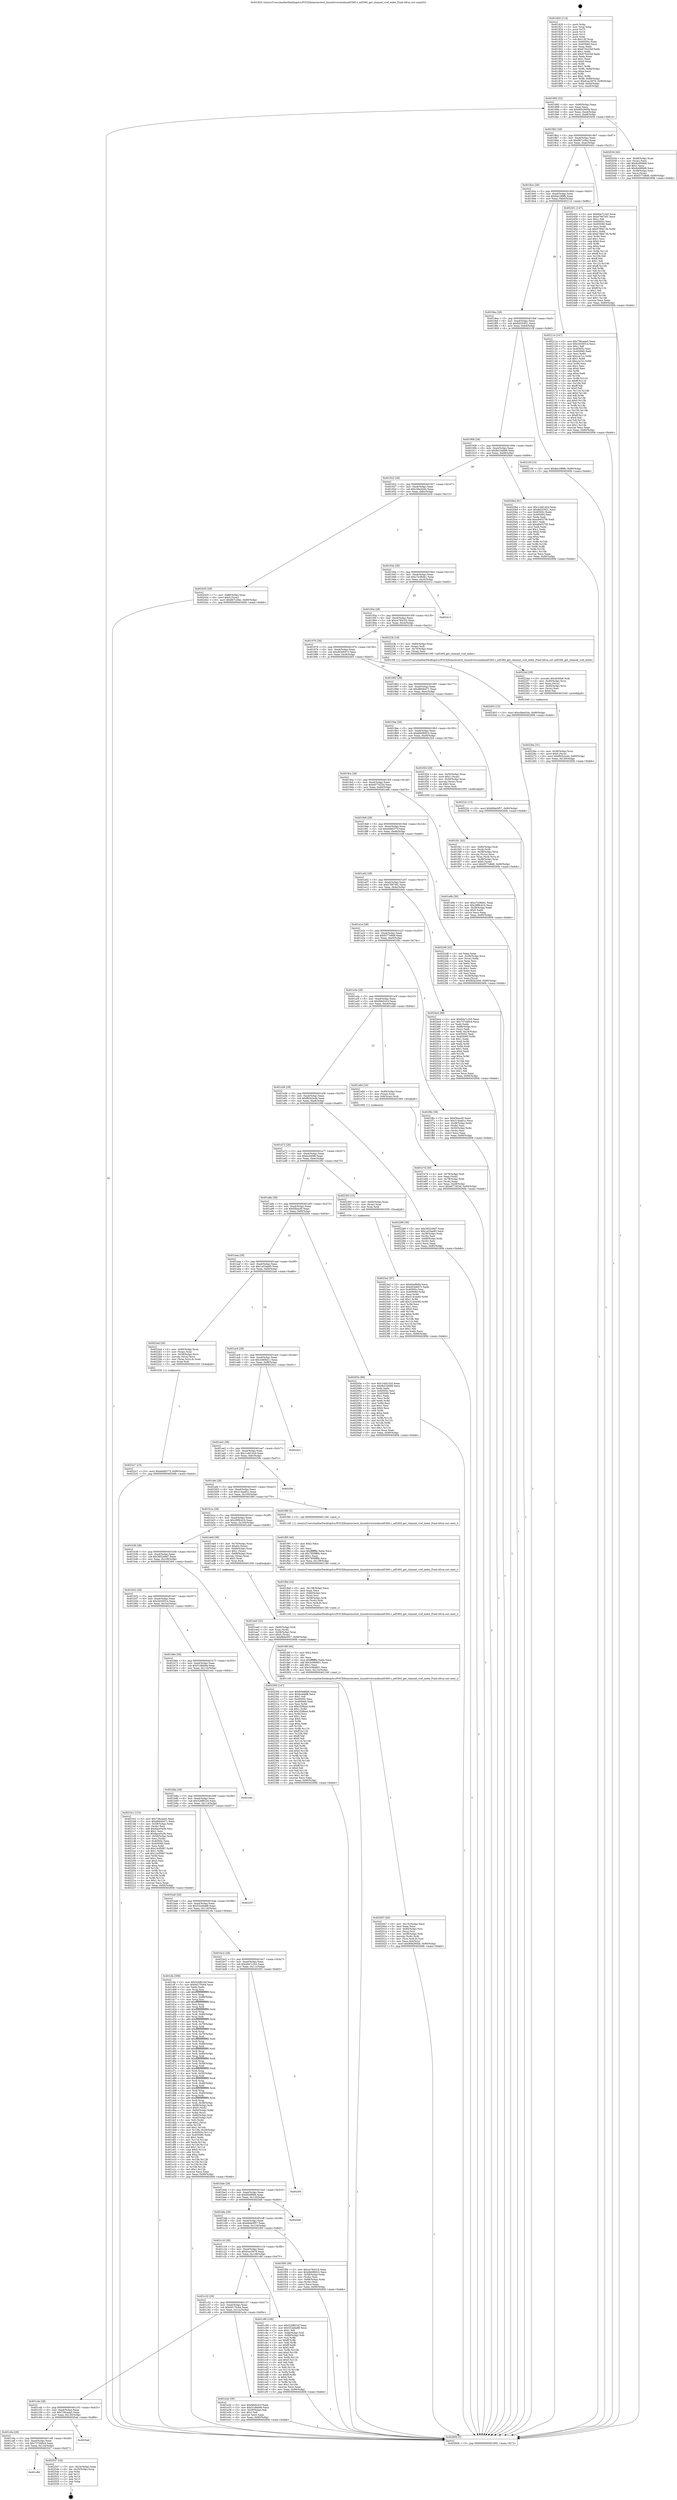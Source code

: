 digraph "0x401820" {
  label = "0x401820 (/mnt/c/Users/mathe/Desktop/tcc/POCII/binaries/extr_linuxdriversiiodacad5360.c_ad5360_get_channel_vref_index_Final-ollvm.out::main(0))"
  labelloc = "t"
  node[shape=record]

  Entry [label="",width=0.3,height=0.3,shape=circle,fillcolor=black,style=filled]
  "0x401892" [label="{
     0x401892 [32]\l
     | [instrs]\l
     &nbsp;&nbsp;0x401892 \<+6\>: mov -0x90(%rbp),%eax\l
     &nbsp;&nbsp;0x401898 \<+2\>: mov %eax,%ecx\l
     &nbsp;&nbsp;0x40189a \<+6\>: sub $0x80b29d5b,%ecx\l
     &nbsp;&nbsp;0x4018a0 \<+6\>: mov %eax,-0xa4(%rbp)\l
     &nbsp;&nbsp;0x4018a6 \<+6\>: mov %ecx,-0xa8(%rbp)\l
     &nbsp;&nbsp;0x4018ac \<+6\>: je 0000000000402034 \<main+0x814\>\l
  }"]
  "0x402034" [label="{
     0x402034 [42]\l
     | [instrs]\l
     &nbsp;&nbsp;0x402034 \<+4\>: mov -0x48(%rbp),%rax\l
     &nbsp;&nbsp;0x402038 \<+2\>: mov (%rax),%ecx\l
     &nbsp;&nbsp;0x40203a \<+6\>: add $0x8c680bf6,%ecx\l
     &nbsp;&nbsp;0x402040 \<+3\>: add $0x1,%ecx\l
     &nbsp;&nbsp;0x402043 \<+6\>: sub $0x8c680bf6,%ecx\l
     &nbsp;&nbsp;0x402049 \<+4\>: mov -0x48(%rbp),%rax\l
     &nbsp;&nbsp;0x40204d \<+2\>: mov %ecx,(%rax)\l
     &nbsp;&nbsp;0x40204f \<+10\>: movl $0xf377e8d9,-0x90(%rbp)\l
     &nbsp;&nbsp;0x402059 \<+5\>: jmp 000000000040260b \<main+0xdeb\>\l
  }"]
  "0x4018b2" [label="{
     0x4018b2 [28]\l
     | [instrs]\l
     &nbsp;&nbsp;0x4018b2 \<+5\>: jmp 00000000004018b7 \<main+0x97\>\l
     &nbsp;&nbsp;0x4018b7 \<+6\>: mov -0xa4(%rbp),%eax\l
     &nbsp;&nbsp;0x4018bd \<+5\>: sub $0x867cc9ec,%eax\l
     &nbsp;&nbsp;0x4018c2 \<+6\>: mov %eax,-0xac(%rbp)\l
     &nbsp;&nbsp;0x4018c8 \<+6\>: je 0000000000402451 \<main+0xc31\>\l
  }"]
  Exit [label="",width=0.3,height=0.3,shape=circle,fillcolor=black,style=filled,peripheries=2]
  "0x402451" [label="{
     0x402451 [147]\l
     | [instrs]\l
     &nbsp;&nbsp;0x402451 \<+5\>: mov $0x60e7c1b5,%eax\l
     &nbsp;&nbsp;0x402456 \<+5\>: mov $0xe76674f1,%ecx\l
     &nbsp;&nbsp;0x40245b \<+2\>: mov $0x1,%dl\l
     &nbsp;&nbsp;0x40245d \<+7\>: mov 0x40505c,%esi\l
     &nbsp;&nbsp;0x402464 \<+7\>: mov 0x405060,%edi\l
     &nbsp;&nbsp;0x40246b \<+3\>: mov %esi,%r8d\l
     &nbsp;&nbsp;0x40246e \<+7\>: sub $0x679bb72b,%r8d\l
     &nbsp;&nbsp;0x402475 \<+4\>: sub $0x1,%r8d\l
     &nbsp;&nbsp;0x402479 \<+7\>: add $0x679bb72b,%r8d\l
     &nbsp;&nbsp;0x402480 \<+4\>: imul %r8d,%esi\l
     &nbsp;&nbsp;0x402484 \<+3\>: and $0x1,%esi\l
     &nbsp;&nbsp;0x402487 \<+3\>: cmp $0x0,%esi\l
     &nbsp;&nbsp;0x40248a \<+4\>: sete %r9b\l
     &nbsp;&nbsp;0x40248e \<+3\>: cmp $0xa,%edi\l
     &nbsp;&nbsp;0x402491 \<+4\>: setl %r10b\l
     &nbsp;&nbsp;0x402495 \<+3\>: mov %r9b,%r11b\l
     &nbsp;&nbsp;0x402498 \<+4\>: xor $0xff,%r11b\l
     &nbsp;&nbsp;0x40249c \<+3\>: mov %r10b,%bl\l
     &nbsp;&nbsp;0x40249f \<+3\>: xor $0xff,%bl\l
     &nbsp;&nbsp;0x4024a2 \<+3\>: xor $0x1,%dl\l
     &nbsp;&nbsp;0x4024a5 \<+3\>: mov %r11b,%r14b\l
     &nbsp;&nbsp;0x4024a8 \<+4\>: and $0xff,%r14b\l
     &nbsp;&nbsp;0x4024ac \<+3\>: and %dl,%r9b\l
     &nbsp;&nbsp;0x4024af \<+3\>: mov %bl,%r15b\l
     &nbsp;&nbsp;0x4024b2 \<+4\>: and $0xff,%r15b\l
     &nbsp;&nbsp;0x4024b6 \<+3\>: and %dl,%r10b\l
     &nbsp;&nbsp;0x4024b9 \<+3\>: or %r9b,%r14b\l
     &nbsp;&nbsp;0x4024bc \<+3\>: or %r10b,%r15b\l
     &nbsp;&nbsp;0x4024bf \<+3\>: xor %r15b,%r14b\l
     &nbsp;&nbsp;0x4024c2 \<+3\>: or %bl,%r11b\l
     &nbsp;&nbsp;0x4024c5 \<+4\>: xor $0xff,%r11b\l
     &nbsp;&nbsp;0x4024c9 \<+3\>: or $0x1,%dl\l
     &nbsp;&nbsp;0x4024cc \<+3\>: and %dl,%r11b\l
     &nbsp;&nbsp;0x4024cf \<+3\>: or %r11b,%r14b\l
     &nbsp;&nbsp;0x4024d2 \<+4\>: test $0x1,%r14b\l
     &nbsp;&nbsp;0x4024d6 \<+3\>: cmovne %ecx,%eax\l
     &nbsp;&nbsp;0x4024d9 \<+6\>: mov %eax,-0x90(%rbp)\l
     &nbsp;&nbsp;0x4024df \<+5\>: jmp 000000000040260b \<main+0xdeb\>\l
  }"]
  "0x4018ce" [label="{
     0x4018ce [28]\l
     | [instrs]\l
     &nbsp;&nbsp;0x4018ce \<+5\>: jmp 00000000004018d3 \<main+0xb3\>\l
     &nbsp;&nbsp;0x4018d3 \<+6\>: mov -0xa4(%rbp),%eax\l
     &nbsp;&nbsp;0x4018d9 \<+5\>: sub $0x8ac288fb,%eax\l
     &nbsp;&nbsp;0x4018de \<+6\>: mov %eax,-0xb0(%rbp)\l
     &nbsp;&nbsp;0x4018e4 \<+6\>: je 000000000040211e \<main+0x8fe\>\l
  }"]
  "0x401c86" [label="{
     0x401c86\l
  }", style=dashed]
  "0x40211e" [label="{
     0x40211e [147]\l
     | [instrs]\l
     &nbsp;&nbsp;0x40211e \<+5\>: mov $0x736caea5,%eax\l
     &nbsp;&nbsp;0x402123 \<+5\>: mov $0x3d33f314,%ecx\l
     &nbsp;&nbsp;0x402128 \<+2\>: mov $0x1,%dl\l
     &nbsp;&nbsp;0x40212a \<+7\>: mov 0x40505c,%esi\l
     &nbsp;&nbsp;0x402131 \<+7\>: mov 0x405060,%edi\l
     &nbsp;&nbsp;0x402138 \<+3\>: mov %esi,%r8d\l
     &nbsp;&nbsp;0x40213b \<+7\>: add $0xcce7cc,%r8d\l
     &nbsp;&nbsp;0x402142 \<+4\>: sub $0x1,%r8d\l
     &nbsp;&nbsp;0x402146 \<+7\>: sub $0xcce7cc,%r8d\l
     &nbsp;&nbsp;0x40214d \<+4\>: imul %r8d,%esi\l
     &nbsp;&nbsp;0x402151 \<+3\>: and $0x1,%esi\l
     &nbsp;&nbsp;0x402154 \<+3\>: cmp $0x0,%esi\l
     &nbsp;&nbsp;0x402157 \<+4\>: sete %r9b\l
     &nbsp;&nbsp;0x40215b \<+3\>: cmp $0xa,%edi\l
     &nbsp;&nbsp;0x40215e \<+4\>: setl %r10b\l
     &nbsp;&nbsp;0x402162 \<+3\>: mov %r9b,%r11b\l
     &nbsp;&nbsp;0x402165 \<+4\>: xor $0xff,%r11b\l
     &nbsp;&nbsp;0x402169 \<+3\>: mov %r10b,%bl\l
     &nbsp;&nbsp;0x40216c \<+3\>: xor $0xff,%bl\l
     &nbsp;&nbsp;0x40216f \<+3\>: xor $0x0,%dl\l
     &nbsp;&nbsp;0x402172 \<+3\>: mov %r11b,%r14b\l
     &nbsp;&nbsp;0x402175 \<+4\>: and $0x0,%r14b\l
     &nbsp;&nbsp;0x402179 \<+3\>: and %dl,%r9b\l
     &nbsp;&nbsp;0x40217c \<+3\>: mov %bl,%r15b\l
     &nbsp;&nbsp;0x40217f \<+4\>: and $0x0,%r15b\l
     &nbsp;&nbsp;0x402183 \<+3\>: and %dl,%r10b\l
     &nbsp;&nbsp;0x402186 \<+3\>: or %r9b,%r14b\l
     &nbsp;&nbsp;0x402189 \<+3\>: or %r10b,%r15b\l
     &nbsp;&nbsp;0x40218c \<+3\>: xor %r15b,%r14b\l
     &nbsp;&nbsp;0x40218f \<+3\>: or %bl,%r11b\l
     &nbsp;&nbsp;0x402192 \<+4\>: xor $0xff,%r11b\l
     &nbsp;&nbsp;0x402196 \<+3\>: or $0x0,%dl\l
     &nbsp;&nbsp;0x402199 \<+3\>: and %dl,%r11b\l
     &nbsp;&nbsp;0x40219c \<+3\>: or %r11b,%r14b\l
     &nbsp;&nbsp;0x40219f \<+4\>: test $0x1,%r14b\l
     &nbsp;&nbsp;0x4021a3 \<+3\>: cmovne %ecx,%eax\l
     &nbsp;&nbsp;0x4021a6 \<+6\>: mov %eax,-0x90(%rbp)\l
     &nbsp;&nbsp;0x4021ac \<+5\>: jmp 000000000040260b \<main+0xdeb\>\l
  }"]
  "0x4018ea" [label="{
     0x4018ea [28]\l
     | [instrs]\l
     &nbsp;&nbsp;0x4018ea \<+5\>: jmp 00000000004018ef \<main+0xcf\>\l
     &nbsp;&nbsp;0x4018ef \<+6\>: mov -0xa4(%rbp),%eax\l
     &nbsp;&nbsp;0x4018f5 \<+5\>: sub $0x8d233f21,%eax\l
     &nbsp;&nbsp;0x4018fa \<+6\>: mov %eax,-0xb4(%rbp)\l
     &nbsp;&nbsp;0x401900 \<+6\>: je 000000000040210f \<main+0x8ef\>\l
  }"]
  "0x402547" [label="{
     0x402547 [16]\l
     | [instrs]\l
     &nbsp;&nbsp;0x402547 \<+3\>: mov -0x24(%rbp),%eax\l
     &nbsp;&nbsp;0x40254a \<+4\>: lea -0x20(%rbp),%rsp\l
     &nbsp;&nbsp;0x40254e \<+1\>: pop %rbx\l
     &nbsp;&nbsp;0x40254f \<+2\>: pop %r12\l
     &nbsp;&nbsp;0x402551 \<+2\>: pop %r14\l
     &nbsp;&nbsp;0x402553 \<+2\>: pop %r15\l
     &nbsp;&nbsp;0x402555 \<+1\>: pop %rbp\l
     &nbsp;&nbsp;0x402556 \<+1\>: ret\l
  }"]
  "0x40210f" [label="{
     0x40210f [15]\l
     | [instrs]\l
     &nbsp;&nbsp;0x40210f \<+10\>: movl $0x8ac288fb,-0x90(%rbp)\l
     &nbsp;&nbsp;0x402119 \<+5\>: jmp 000000000040260b \<main+0xdeb\>\l
  }"]
  "0x401906" [label="{
     0x401906 [28]\l
     | [instrs]\l
     &nbsp;&nbsp;0x401906 \<+5\>: jmp 000000000040190b \<main+0xeb\>\l
     &nbsp;&nbsp;0x40190b \<+6\>: mov -0xa4(%rbp),%eax\l
     &nbsp;&nbsp;0x401911 \<+5\>: sub $0x8e234689,%eax\l
     &nbsp;&nbsp;0x401916 \<+6\>: mov %eax,-0xb8(%rbp)\l
     &nbsp;&nbsp;0x40191c \<+6\>: je 00000000004020b4 \<main+0x894\>\l
  }"]
  "0x401c6a" [label="{
     0x401c6a [28]\l
     | [instrs]\l
     &nbsp;&nbsp;0x401c6a \<+5\>: jmp 0000000000401c6f \<main+0x44f\>\l
     &nbsp;&nbsp;0x401c6f \<+6\>: mov -0xa4(%rbp),%eax\l
     &nbsp;&nbsp;0x401c75 \<+5\>: sub $0x737d49c4,%eax\l
     &nbsp;&nbsp;0x401c7a \<+6\>: mov %eax,-0x134(%rbp)\l
     &nbsp;&nbsp;0x401c80 \<+6\>: je 0000000000402547 \<main+0xd27\>\l
  }"]
  "0x4020b4" [label="{
     0x4020b4 [91]\l
     | [instrs]\l
     &nbsp;&nbsp;0x4020b4 \<+5\>: mov $0x1cdd142d,%eax\l
     &nbsp;&nbsp;0x4020b9 \<+5\>: mov $0x8d233f21,%ecx\l
     &nbsp;&nbsp;0x4020be \<+7\>: mov 0x40505c,%edx\l
     &nbsp;&nbsp;0x4020c5 \<+7\>: mov 0x405060,%esi\l
     &nbsp;&nbsp;0x4020cc \<+2\>: mov %edx,%edi\l
     &nbsp;&nbsp;0x4020ce \<+6\>: add $0xa84527f0,%edi\l
     &nbsp;&nbsp;0x4020d4 \<+3\>: sub $0x1,%edi\l
     &nbsp;&nbsp;0x4020d7 \<+6\>: sub $0xa84527f0,%edi\l
     &nbsp;&nbsp;0x4020dd \<+3\>: imul %edi,%edx\l
     &nbsp;&nbsp;0x4020e0 \<+3\>: and $0x1,%edx\l
     &nbsp;&nbsp;0x4020e3 \<+3\>: cmp $0x0,%edx\l
     &nbsp;&nbsp;0x4020e6 \<+4\>: sete %r8b\l
     &nbsp;&nbsp;0x4020ea \<+3\>: cmp $0xa,%esi\l
     &nbsp;&nbsp;0x4020ed \<+4\>: setl %r9b\l
     &nbsp;&nbsp;0x4020f1 \<+3\>: mov %r8b,%r10b\l
     &nbsp;&nbsp;0x4020f4 \<+3\>: and %r9b,%r10b\l
     &nbsp;&nbsp;0x4020f7 \<+3\>: xor %r9b,%r8b\l
     &nbsp;&nbsp;0x4020fa \<+3\>: or %r8b,%r10b\l
     &nbsp;&nbsp;0x4020fd \<+4\>: test $0x1,%r10b\l
     &nbsp;&nbsp;0x402101 \<+3\>: cmovne %ecx,%eax\l
     &nbsp;&nbsp;0x402104 \<+6\>: mov %eax,-0x90(%rbp)\l
     &nbsp;&nbsp;0x40210a \<+5\>: jmp 000000000040260b \<main+0xdeb\>\l
  }"]
  "0x401922" [label="{
     0x401922 [28]\l
     | [instrs]\l
     &nbsp;&nbsp;0x401922 \<+5\>: jmp 0000000000401927 \<main+0x107\>\l
     &nbsp;&nbsp;0x401927 \<+6\>: mov -0xa4(%rbp),%eax\l
     &nbsp;&nbsp;0x40192d \<+5\>: sub $0xc0be42dc,%eax\l
     &nbsp;&nbsp;0x401932 \<+6\>: mov %eax,-0xbc(%rbp)\l
     &nbsp;&nbsp;0x401938 \<+6\>: je 0000000000402435 \<main+0xc15\>\l
  }"]
  "0x4025ab" [label="{
     0x4025ab\l
  }", style=dashed]
  "0x402435" [label="{
     0x402435 [28]\l
     | [instrs]\l
     &nbsp;&nbsp;0x402435 \<+7\>: mov -0x88(%rbp),%rax\l
     &nbsp;&nbsp;0x40243c \<+6\>: movl $0x0,(%rax)\l
     &nbsp;&nbsp;0x402442 \<+10\>: movl $0x867cc9ec,-0x90(%rbp)\l
     &nbsp;&nbsp;0x40244c \<+5\>: jmp 000000000040260b \<main+0xdeb\>\l
  }"]
  "0x40193e" [label="{
     0x40193e [28]\l
     | [instrs]\l
     &nbsp;&nbsp;0x40193e \<+5\>: jmp 0000000000401943 \<main+0x123\>\l
     &nbsp;&nbsp;0x401943 \<+6\>: mov -0xa4(%rbp),%eax\l
     &nbsp;&nbsp;0x401949 \<+5\>: sub $0xc7e38d41,%eax\l
     &nbsp;&nbsp;0x40194e \<+6\>: mov %eax,-0xc0(%rbp)\l
     &nbsp;&nbsp;0x401954 \<+6\>: je 0000000000402412 \<main+0xbf2\>\l
  }"]
  "0x4023a2" [label="{
     0x4023a2 [97]\l
     | [instrs]\l
     &nbsp;&nbsp;0x4023a2 \<+5\>: mov $0x60e8fdf4,%ecx\l
     &nbsp;&nbsp;0x4023a7 \<+5\>: mov $0xd03e6d73,%edx\l
     &nbsp;&nbsp;0x4023ac \<+7\>: mov 0x40505c,%esi\l
     &nbsp;&nbsp;0x4023b3 \<+8\>: mov 0x405060,%r8d\l
     &nbsp;&nbsp;0x4023bb \<+3\>: mov %esi,%r9d\l
     &nbsp;&nbsp;0x4023be \<+7\>: sub $0x314c4c60,%r9d\l
     &nbsp;&nbsp;0x4023c5 \<+4\>: sub $0x1,%r9d\l
     &nbsp;&nbsp;0x4023c9 \<+7\>: add $0x314c4c60,%r9d\l
     &nbsp;&nbsp;0x4023d0 \<+4\>: imul %r9d,%esi\l
     &nbsp;&nbsp;0x4023d4 \<+3\>: and $0x1,%esi\l
     &nbsp;&nbsp;0x4023d7 \<+3\>: cmp $0x0,%esi\l
     &nbsp;&nbsp;0x4023da \<+4\>: sete %r10b\l
     &nbsp;&nbsp;0x4023de \<+4\>: cmp $0xa,%r8d\l
     &nbsp;&nbsp;0x4023e2 \<+4\>: setl %r11b\l
     &nbsp;&nbsp;0x4023e6 \<+3\>: mov %r10b,%bl\l
     &nbsp;&nbsp;0x4023e9 \<+3\>: and %r11b,%bl\l
     &nbsp;&nbsp;0x4023ec \<+3\>: xor %r11b,%r10b\l
     &nbsp;&nbsp;0x4023ef \<+3\>: or %r10b,%bl\l
     &nbsp;&nbsp;0x4023f2 \<+3\>: test $0x1,%bl\l
     &nbsp;&nbsp;0x4023f5 \<+3\>: cmovne %edx,%ecx\l
     &nbsp;&nbsp;0x4023f8 \<+6\>: mov %ecx,-0x90(%rbp)\l
     &nbsp;&nbsp;0x4023fe \<+5\>: jmp 000000000040260b \<main+0xdeb\>\l
  }"]
  "0x402412" [label="{
     0x402412\l
  }", style=dashed]
  "0x40195a" [label="{
     0x40195a [28]\l
     | [instrs]\l
     &nbsp;&nbsp;0x40195a \<+5\>: jmp 000000000040195f \<main+0x13f\>\l
     &nbsp;&nbsp;0x40195f \<+6\>: mov -0xa4(%rbp),%eax\l
     &nbsp;&nbsp;0x401965 \<+5\>: sub $0xce784316,%eax\l
     &nbsp;&nbsp;0x40196a \<+6\>: mov %eax,-0xc4(%rbp)\l
     &nbsp;&nbsp;0x401970 \<+6\>: je 000000000040223b \<main+0xa1b\>\l
  }"]
  "0x4022c7" [label="{
     0x4022c7 [15]\l
     | [instrs]\l
     &nbsp;&nbsp;0x4022c7 \<+10\>: movl $0xe6d8377f,-0x90(%rbp)\l
     &nbsp;&nbsp;0x4022d1 \<+5\>: jmp 000000000040260b \<main+0xdeb\>\l
  }"]
  "0x40223b" [label="{
     0x40223b [18]\l
     | [instrs]\l
     &nbsp;&nbsp;0x40223b \<+4\>: mov -0x60(%rbp),%rax\l
     &nbsp;&nbsp;0x40223f \<+3\>: mov (%rax),%rdi\l
     &nbsp;&nbsp;0x402242 \<+4\>: mov -0x70(%rbp),%rax\l
     &nbsp;&nbsp;0x402246 \<+2\>: mov (%rax),%esi\l
     &nbsp;&nbsp;0x402248 \<+5\>: call 00000000004015f0 \<ad5360_get_channel_vref_index\>\l
     | [calls]\l
     &nbsp;&nbsp;0x4015f0 \{1\} (/mnt/c/Users/mathe/Desktop/tcc/POCII/binaries/extr_linuxdriversiiodacad5360.c_ad5360_get_channel_vref_index_Final-ollvm.out::ad5360_get_channel_vref_index)\l
  }"]
  "0x401976" [label="{
     0x401976 [28]\l
     | [instrs]\l
     &nbsp;&nbsp;0x401976 \<+5\>: jmp 000000000040197b \<main+0x15b\>\l
     &nbsp;&nbsp;0x40197b \<+6\>: mov -0xa4(%rbp),%eax\l
     &nbsp;&nbsp;0x401981 \<+5\>: sub $0xd03e6d73,%eax\l
     &nbsp;&nbsp;0x401986 \<+6\>: mov %eax,-0xc8(%rbp)\l
     &nbsp;&nbsp;0x40198c \<+6\>: je 0000000000402403 \<main+0xbe3\>\l
  }"]
  "0x40226a" [label="{
     0x40226a [31]\l
     | [instrs]\l
     &nbsp;&nbsp;0x40226a \<+4\>: mov -0x38(%rbp),%rcx\l
     &nbsp;&nbsp;0x40226e \<+6\>: movl $0x0,(%rcx)\l
     &nbsp;&nbsp;0x402274 \<+10\>: movl $0xf92b2e44,-0x90(%rbp)\l
     &nbsp;&nbsp;0x40227e \<+6\>: mov %eax,-0x140(%rbp)\l
     &nbsp;&nbsp;0x402284 \<+5\>: jmp 000000000040260b \<main+0xdeb\>\l
  }"]
  "0x402403" [label="{
     0x402403 [15]\l
     | [instrs]\l
     &nbsp;&nbsp;0x402403 \<+10\>: movl $0xc0be42dc,-0x90(%rbp)\l
     &nbsp;&nbsp;0x40240d \<+5\>: jmp 000000000040260b \<main+0xdeb\>\l
  }"]
  "0x401992" [label="{
     0x401992 [28]\l
     | [instrs]\l
     &nbsp;&nbsp;0x401992 \<+5\>: jmp 0000000000401997 \<main+0x177\>\l
     &nbsp;&nbsp;0x401997 \<+6\>: mov -0xa4(%rbp),%eax\l
     &nbsp;&nbsp;0x40199d \<+5\>: sub $0xd664b471,%eax\l
     &nbsp;&nbsp;0x4019a2 \<+6\>: mov %eax,-0xcc(%rbp)\l
     &nbsp;&nbsp;0x4019a8 \<+6\>: je 000000000040222c \<main+0xa0c\>\l
  }"]
  "0x40224d" [label="{
     0x40224d [29]\l
     | [instrs]\l
     &nbsp;&nbsp;0x40224d \<+10\>: movabs $0x4030b6,%rdi\l
     &nbsp;&nbsp;0x402257 \<+4\>: mov -0x40(%rbp),%rcx\l
     &nbsp;&nbsp;0x40225b \<+2\>: mov %eax,(%rcx)\l
     &nbsp;&nbsp;0x40225d \<+4\>: mov -0x40(%rbp),%rcx\l
     &nbsp;&nbsp;0x402261 \<+2\>: mov (%rcx),%esi\l
     &nbsp;&nbsp;0x402263 \<+2\>: mov $0x0,%al\l
     &nbsp;&nbsp;0x402265 \<+5\>: call 0000000000401040 \<printf@plt\>\l
     | [calls]\l
     &nbsp;&nbsp;0x401040 \{1\} (unknown)\l
  }"]
  "0x40222c" [label="{
     0x40222c [15]\l
     | [instrs]\l
     &nbsp;&nbsp;0x40222c \<+10\>: movl $0x684e5f57,-0x90(%rbp)\l
     &nbsp;&nbsp;0x402236 \<+5\>: jmp 000000000040260b \<main+0xdeb\>\l
  }"]
  "0x4019ae" [label="{
     0x4019ae [28]\l
     | [instrs]\l
     &nbsp;&nbsp;0x4019ae \<+5\>: jmp 00000000004019b3 \<main+0x193\>\l
     &nbsp;&nbsp;0x4019b3 \<+6\>: mov -0xa4(%rbp),%eax\l
     &nbsp;&nbsp;0x4019b9 \<+5\>: sub $0xdbb96022,%eax\l
     &nbsp;&nbsp;0x4019be \<+6\>: mov %eax,-0xd0(%rbp)\l
     &nbsp;&nbsp;0x4019c4 \<+6\>: je 0000000000401f24 \<main+0x704\>\l
  }"]
  "0x402007" [label="{
     0x402007 [45]\l
     | [instrs]\l
     &nbsp;&nbsp;0x402007 \<+6\>: mov -0x13c(%rbp),%ecx\l
     &nbsp;&nbsp;0x40200d \<+3\>: imul %eax,%ecx\l
     &nbsp;&nbsp;0x402010 \<+4\>: mov -0x60(%rbp),%rsi\l
     &nbsp;&nbsp;0x402014 \<+3\>: mov (%rsi),%rsi\l
     &nbsp;&nbsp;0x402017 \<+4\>: mov -0x58(%rbp),%rdi\l
     &nbsp;&nbsp;0x40201b \<+3\>: movslq (%rdi),%rdi\l
     &nbsp;&nbsp;0x40201e \<+4\>: mov (%rsi,%rdi,8),%rsi\l
     &nbsp;&nbsp;0x402022 \<+3\>: mov %ecx,0x4(%rsi)\l
     &nbsp;&nbsp;0x402025 \<+10\>: movl $0x80b29d5b,-0x90(%rbp)\l
     &nbsp;&nbsp;0x40202f \<+5\>: jmp 000000000040260b \<main+0xdeb\>\l
  }"]
  "0x401f24" [label="{
     0x401f24 [29]\l
     | [instrs]\l
     &nbsp;&nbsp;0x401f24 \<+4\>: mov -0x50(%rbp),%rax\l
     &nbsp;&nbsp;0x401f28 \<+6\>: movl $0x1,(%rax)\l
     &nbsp;&nbsp;0x401f2e \<+4\>: mov -0x50(%rbp),%rax\l
     &nbsp;&nbsp;0x401f32 \<+3\>: movslq (%rax),%rax\l
     &nbsp;&nbsp;0x401f35 \<+4\>: shl $0x3,%rax\l
     &nbsp;&nbsp;0x401f39 \<+3\>: mov %rax,%rdi\l
     &nbsp;&nbsp;0x401f3c \<+5\>: call 0000000000401050 \<malloc@plt\>\l
     | [calls]\l
     &nbsp;&nbsp;0x401050 \{1\} (unknown)\l
  }"]
  "0x4019ca" [label="{
     0x4019ca [28]\l
     | [instrs]\l
     &nbsp;&nbsp;0x4019ca \<+5\>: jmp 00000000004019cf \<main+0x1af\>\l
     &nbsp;&nbsp;0x4019cf \<+6\>: mov -0xa4(%rbp),%eax\l
     &nbsp;&nbsp;0x4019d5 \<+5\>: sub $0xe677d23d,%eax\l
     &nbsp;&nbsp;0x4019da \<+6\>: mov %eax,-0xd4(%rbp)\l
     &nbsp;&nbsp;0x4019e0 \<+6\>: je 0000000000401e9b \<main+0x67b\>\l
  }"]
  "0x401fdf" [label="{
     0x401fdf [40]\l
     | [instrs]\l
     &nbsp;&nbsp;0x401fdf \<+5\>: mov $0x2,%ecx\l
     &nbsp;&nbsp;0x401fe4 \<+1\>: cltd\l
     &nbsp;&nbsp;0x401fe5 \<+2\>: idiv %ecx\l
     &nbsp;&nbsp;0x401fe7 \<+6\>: imul $0xfffffffe,%edx,%ecx\l
     &nbsp;&nbsp;0x401fed \<+6\>: add $0x3c08d601,%ecx\l
     &nbsp;&nbsp;0x401ff3 \<+3\>: add $0x1,%ecx\l
     &nbsp;&nbsp;0x401ff6 \<+6\>: sub $0x3c08d601,%ecx\l
     &nbsp;&nbsp;0x401ffc \<+6\>: mov %ecx,-0x13c(%rbp)\l
     &nbsp;&nbsp;0x402002 \<+5\>: call 0000000000401160 \<next_i\>\l
     | [calls]\l
     &nbsp;&nbsp;0x401160 \{1\} (/mnt/c/Users/mathe/Desktop/tcc/POCII/binaries/extr_linuxdriversiiodacad5360.c_ad5360_get_channel_vref_index_Final-ollvm.out::next_i)\l
  }"]
  "0x401e9b" [label="{
     0x401e9b [30]\l
     | [instrs]\l
     &nbsp;&nbsp;0x401e9b \<+5\>: mov $0xc7e38d41,%eax\l
     &nbsp;&nbsp;0x401ea0 \<+5\>: mov $0x28f9c41b,%ecx\l
     &nbsp;&nbsp;0x401ea5 \<+3\>: mov -0x28(%rbp),%edx\l
     &nbsp;&nbsp;0x401ea8 \<+3\>: cmp $0x0,%edx\l
     &nbsp;&nbsp;0x401eab \<+3\>: cmove %ecx,%eax\l
     &nbsp;&nbsp;0x401eae \<+6\>: mov %eax,-0x90(%rbp)\l
     &nbsp;&nbsp;0x401eb4 \<+5\>: jmp 000000000040260b \<main+0xdeb\>\l
  }"]
  "0x4019e6" [label="{
     0x4019e6 [28]\l
     | [instrs]\l
     &nbsp;&nbsp;0x4019e6 \<+5\>: jmp 00000000004019eb \<main+0x1cb\>\l
     &nbsp;&nbsp;0x4019eb \<+6\>: mov -0xa4(%rbp),%eax\l
     &nbsp;&nbsp;0x4019f1 \<+5\>: sub $0xe6d8377f,%eax\l
     &nbsp;&nbsp;0x4019f6 \<+6\>: mov %eax,-0xd8(%rbp)\l
     &nbsp;&nbsp;0x4019fc \<+6\>: je 00000000004022d6 \<main+0xab6\>\l
  }"]
  "0x401fbd" [label="{
     0x401fbd [34]\l
     | [instrs]\l
     &nbsp;&nbsp;0x401fbd \<+6\>: mov -0x138(%rbp),%ecx\l
     &nbsp;&nbsp;0x401fc3 \<+3\>: imul %eax,%ecx\l
     &nbsp;&nbsp;0x401fc6 \<+4\>: mov -0x60(%rbp),%rsi\l
     &nbsp;&nbsp;0x401fca \<+3\>: mov (%rsi),%rsi\l
     &nbsp;&nbsp;0x401fcd \<+4\>: mov -0x58(%rbp),%rdi\l
     &nbsp;&nbsp;0x401fd1 \<+3\>: movslq (%rdi),%rdi\l
     &nbsp;&nbsp;0x401fd4 \<+4\>: mov (%rsi,%rdi,8),%rsi\l
     &nbsp;&nbsp;0x401fd8 \<+2\>: mov %ecx,(%rsi)\l
     &nbsp;&nbsp;0x401fda \<+5\>: call 0000000000401160 \<next_i\>\l
     | [calls]\l
     &nbsp;&nbsp;0x401160 \{1\} (/mnt/c/Users/mathe/Desktop/tcc/POCII/binaries/extr_linuxdriversiiodacad5360.c_ad5360_get_channel_vref_index_Final-ollvm.out::next_i)\l
  }"]
  "0x4022d6" [label="{
     0x4022d6 [42]\l
     | [instrs]\l
     &nbsp;&nbsp;0x4022d6 \<+2\>: xor %eax,%eax\l
     &nbsp;&nbsp;0x4022d8 \<+4\>: mov -0x38(%rbp),%rcx\l
     &nbsp;&nbsp;0x4022dc \<+2\>: mov (%rcx),%edx\l
     &nbsp;&nbsp;0x4022de \<+2\>: mov %eax,%esi\l
     &nbsp;&nbsp;0x4022e0 \<+2\>: sub %edx,%esi\l
     &nbsp;&nbsp;0x4022e2 \<+2\>: mov %eax,%edx\l
     &nbsp;&nbsp;0x4022e4 \<+3\>: sub $0x1,%edx\l
     &nbsp;&nbsp;0x4022e7 \<+2\>: add %edx,%esi\l
     &nbsp;&nbsp;0x4022e9 \<+2\>: sub %esi,%eax\l
     &nbsp;&nbsp;0x4022eb \<+4\>: mov -0x38(%rbp),%rcx\l
     &nbsp;&nbsp;0x4022ef \<+2\>: mov %eax,(%rcx)\l
     &nbsp;&nbsp;0x4022f1 \<+10\>: movl $0xf92b2e44,-0x90(%rbp)\l
     &nbsp;&nbsp;0x4022fb \<+5\>: jmp 000000000040260b \<main+0xdeb\>\l
  }"]
  "0x401a02" [label="{
     0x401a02 [28]\l
     | [instrs]\l
     &nbsp;&nbsp;0x401a02 \<+5\>: jmp 0000000000401a07 \<main+0x1e7\>\l
     &nbsp;&nbsp;0x401a07 \<+6\>: mov -0xa4(%rbp),%eax\l
     &nbsp;&nbsp;0x401a0d \<+5\>: sub $0xe76674f1,%eax\l
     &nbsp;&nbsp;0x401a12 \<+6\>: mov %eax,-0xdc(%rbp)\l
     &nbsp;&nbsp;0x401a18 \<+6\>: je 00000000004024e4 \<main+0xcc4\>\l
  }"]
  "0x401f95" [label="{
     0x401f95 [40]\l
     | [instrs]\l
     &nbsp;&nbsp;0x401f95 \<+5\>: mov $0x2,%ecx\l
     &nbsp;&nbsp;0x401f9a \<+1\>: cltd\l
     &nbsp;&nbsp;0x401f9b \<+2\>: idiv %ecx\l
     &nbsp;&nbsp;0x401f9d \<+6\>: imul $0xfffffffe,%edx,%ecx\l
     &nbsp;&nbsp;0x401fa3 \<+6\>: sub $0x7859ff6b,%ecx\l
     &nbsp;&nbsp;0x401fa9 \<+3\>: add $0x1,%ecx\l
     &nbsp;&nbsp;0x401fac \<+6\>: add $0x7859ff6b,%ecx\l
     &nbsp;&nbsp;0x401fb2 \<+6\>: mov %ecx,-0x138(%rbp)\l
     &nbsp;&nbsp;0x401fb8 \<+5\>: call 0000000000401160 \<next_i\>\l
     | [calls]\l
     &nbsp;&nbsp;0x401160 \{1\} (/mnt/c/Users/mathe/Desktop/tcc/POCII/binaries/extr_linuxdriversiiodacad5360.c_ad5360_get_channel_vref_index_Final-ollvm.out::next_i)\l
  }"]
  "0x4024e4" [label="{
     0x4024e4 [99]\l
     | [instrs]\l
     &nbsp;&nbsp;0x4024e4 \<+5\>: mov $0x60e7c1b5,%eax\l
     &nbsp;&nbsp;0x4024e9 \<+5\>: mov $0x737d49c4,%ecx\l
     &nbsp;&nbsp;0x4024ee \<+2\>: xor %edx,%edx\l
     &nbsp;&nbsp;0x4024f0 \<+7\>: mov -0x88(%rbp),%rsi\l
     &nbsp;&nbsp;0x4024f7 \<+2\>: mov (%rsi),%edi\l
     &nbsp;&nbsp;0x4024f9 \<+3\>: mov %edi,-0x24(%rbp)\l
     &nbsp;&nbsp;0x4024fc \<+7\>: mov 0x40505c,%edi\l
     &nbsp;&nbsp;0x402503 \<+8\>: mov 0x405060,%r8d\l
     &nbsp;&nbsp;0x40250b \<+3\>: sub $0x1,%edx\l
     &nbsp;&nbsp;0x40250e \<+3\>: mov %edi,%r9d\l
     &nbsp;&nbsp;0x402511 \<+3\>: add %edx,%r9d\l
     &nbsp;&nbsp;0x402514 \<+4\>: imul %r9d,%edi\l
     &nbsp;&nbsp;0x402518 \<+3\>: and $0x1,%edi\l
     &nbsp;&nbsp;0x40251b \<+3\>: cmp $0x0,%edi\l
     &nbsp;&nbsp;0x40251e \<+4\>: sete %r10b\l
     &nbsp;&nbsp;0x402522 \<+4\>: cmp $0xa,%r8d\l
     &nbsp;&nbsp;0x402526 \<+4\>: setl %r11b\l
     &nbsp;&nbsp;0x40252a \<+3\>: mov %r10b,%bl\l
     &nbsp;&nbsp;0x40252d \<+3\>: and %r11b,%bl\l
     &nbsp;&nbsp;0x402530 \<+3\>: xor %r11b,%r10b\l
     &nbsp;&nbsp;0x402533 \<+3\>: or %r10b,%bl\l
     &nbsp;&nbsp;0x402536 \<+3\>: test $0x1,%bl\l
     &nbsp;&nbsp;0x402539 \<+3\>: cmovne %ecx,%eax\l
     &nbsp;&nbsp;0x40253c \<+6\>: mov %eax,-0x90(%rbp)\l
     &nbsp;&nbsp;0x402542 \<+5\>: jmp 000000000040260b \<main+0xdeb\>\l
  }"]
  "0x401a1e" [label="{
     0x401a1e [28]\l
     | [instrs]\l
     &nbsp;&nbsp;0x401a1e \<+5\>: jmp 0000000000401a23 \<main+0x203\>\l
     &nbsp;&nbsp;0x401a23 \<+6\>: mov -0xa4(%rbp),%eax\l
     &nbsp;&nbsp;0x401a29 \<+5\>: sub $0xf377e8d9,%eax\l
     &nbsp;&nbsp;0x401a2e \<+6\>: mov %eax,-0xe0(%rbp)\l
     &nbsp;&nbsp;0x401a34 \<+6\>: je 0000000000401f6c \<main+0x74c\>\l
  }"]
  "0x401f41" [label="{
     0x401f41 [43]\l
     | [instrs]\l
     &nbsp;&nbsp;0x401f41 \<+4\>: mov -0x60(%rbp),%rdi\l
     &nbsp;&nbsp;0x401f45 \<+3\>: mov (%rdi),%rdi\l
     &nbsp;&nbsp;0x401f48 \<+4\>: mov -0x58(%rbp),%rcx\l
     &nbsp;&nbsp;0x401f4c \<+3\>: movslq (%rcx),%rcx\l
     &nbsp;&nbsp;0x401f4f \<+4\>: mov %rax,(%rdi,%rcx,8)\l
     &nbsp;&nbsp;0x401f53 \<+4\>: mov -0x48(%rbp),%rax\l
     &nbsp;&nbsp;0x401f57 \<+6\>: movl $0x0,(%rax)\l
     &nbsp;&nbsp;0x401f5d \<+10\>: movl $0xf377e8d9,-0x90(%rbp)\l
     &nbsp;&nbsp;0x401f67 \<+5\>: jmp 000000000040260b \<main+0xdeb\>\l
  }"]
  "0x401f6c" [label="{
     0x401f6c [36]\l
     | [instrs]\l
     &nbsp;&nbsp;0x401f6c \<+5\>: mov $0xf3bacd5,%eax\l
     &nbsp;&nbsp;0x401f71 \<+5\>: mov $0x214aa61c,%ecx\l
     &nbsp;&nbsp;0x401f76 \<+4\>: mov -0x48(%rbp),%rdx\l
     &nbsp;&nbsp;0x401f7a \<+2\>: mov (%rdx),%esi\l
     &nbsp;&nbsp;0x401f7c \<+4\>: mov -0x50(%rbp),%rdx\l
     &nbsp;&nbsp;0x401f80 \<+2\>: cmp (%rdx),%esi\l
     &nbsp;&nbsp;0x401f82 \<+3\>: cmovl %ecx,%eax\l
     &nbsp;&nbsp;0x401f85 \<+6\>: mov %eax,-0x90(%rbp)\l
     &nbsp;&nbsp;0x401f8b \<+5\>: jmp 000000000040260b \<main+0xdeb\>\l
  }"]
  "0x401a3a" [label="{
     0x401a3a [28]\l
     | [instrs]\l
     &nbsp;&nbsp;0x401a3a \<+5\>: jmp 0000000000401a3f \<main+0x21f\>\l
     &nbsp;&nbsp;0x401a3f \<+6\>: mov -0xa4(%rbp),%eax\l
     &nbsp;&nbsp;0x401a45 \<+5\>: sub $0xf464241f,%eax\l
     &nbsp;&nbsp;0x401a4a \<+6\>: mov %eax,-0xe4(%rbp)\l
     &nbsp;&nbsp;0x401a50 \<+6\>: je 0000000000401e6d \<main+0x64d\>\l
  }"]
  "0x401ee0" [label="{
     0x401ee0 [32]\l
     | [instrs]\l
     &nbsp;&nbsp;0x401ee0 \<+4\>: mov -0x60(%rbp),%rdi\l
     &nbsp;&nbsp;0x401ee4 \<+3\>: mov %rax,(%rdi)\l
     &nbsp;&nbsp;0x401ee7 \<+4\>: mov -0x58(%rbp),%rax\l
     &nbsp;&nbsp;0x401eeb \<+6\>: movl $0x0,(%rax)\l
     &nbsp;&nbsp;0x401ef1 \<+10\>: movl $0x684e5f57,-0x90(%rbp)\l
     &nbsp;&nbsp;0x401efb \<+5\>: jmp 000000000040260b \<main+0xdeb\>\l
  }"]
  "0x401e6d" [label="{
     0x401e6d [16]\l
     | [instrs]\l
     &nbsp;&nbsp;0x401e6d \<+4\>: mov -0x80(%rbp),%rax\l
     &nbsp;&nbsp;0x401e71 \<+3\>: mov (%rax),%rax\l
     &nbsp;&nbsp;0x401e74 \<+4\>: mov 0x8(%rax),%rdi\l
     &nbsp;&nbsp;0x401e78 \<+5\>: call 0000000000401060 \<atoi@plt\>\l
     | [calls]\l
     &nbsp;&nbsp;0x401060 \{1\} (unknown)\l
  }"]
  "0x401a56" [label="{
     0x401a56 [28]\l
     | [instrs]\l
     &nbsp;&nbsp;0x401a56 \<+5\>: jmp 0000000000401a5b \<main+0x23b\>\l
     &nbsp;&nbsp;0x401a5b \<+6\>: mov -0xa4(%rbp),%eax\l
     &nbsp;&nbsp;0x401a61 \<+5\>: sub $0xf92b2e44,%eax\l
     &nbsp;&nbsp;0x401a66 \<+6\>: mov %eax,-0xe8(%rbp)\l
     &nbsp;&nbsp;0x401a6c \<+6\>: je 0000000000402289 \<main+0xa69\>\l
  }"]
  "0x401e7d" [label="{
     0x401e7d [30]\l
     | [instrs]\l
     &nbsp;&nbsp;0x401e7d \<+4\>: mov -0x78(%rbp),%rdi\l
     &nbsp;&nbsp;0x401e81 \<+2\>: mov %eax,(%rdi)\l
     &nbsp;&nbsp;0x401e83 \<+4\>: mov -0x78(%rbp),%rdi\l
     &nbsp;&nbsp;0x401e87 \<+2\>: mov (%rdi),%eax\l
     &nbsp;&nbsp;0x401e89 \<+3\>: mov %eax,-0x28(%rbp)\l
     &nbsp;&nbsp;0x401e8c \<+10\>: movl $0xe677d23d,-0x90(%rbp)\l
     &nbsp;&nbsp;0x401e96 \<+5\>: jmp 000000000040260b \<main+0xdeb\>\l
  }"]
  "0x402289" [label="{
     0x402289 [36]\l
     | [instrs]\l
     &nbsp;&nbsp;0x402289 \<+5\>: mov $0x385249d7,%eax\l
     &nbsp;&nbsp;0x40228e \<+5\>: mov $0x1a53ae85,%ecx\l
     &nbsp;&nbsp;0x402293 \<+4\>: mov -0x38(%rbp),%rdx\l
     &nbsp;&nbsp;0x402297 \<+2\>: mov (%rdx),%esi\l
     &nbsp;&nbsp;0x402299 \<+4\>: mov -0x68(%rbp),%rdx\l
     &nbsp;&nbsp;0x40229d \<+2\>: cmp (%rdx),%esi\l
     &nbsp;&nbsp;0x40229f \<+3\>: cmovl %ecx,%eax\l
     &nbsp;&nbsp;0x4022a2 \<+6\>: mov %eax,-0x90(%rbp)\l
     &nbsp;&nbsp;0x4022a8 \<+5\>: jmp 000000000040260b \<main+0xdeb\>\l
  }"]
  "0x401a72" [label="{
     0x401a72 [28]\l
     | [instrs]\l
     &nbsp;&nbsp;0x401a72 \<+5\>: jmp 0000000000401a77 \<main+0x257\>\l
     &nbsp;&nbsp;0x401a77 \<+6\>: mov -0xa4(%rbp),%eax\l
     &nbsp;&nbsp;0x401a7d \<+5\>: sub $0xbcd46f6,%eax\l
     &nbsp;&nbsp;0x401a82 \<+6\>: mov %eax,-0xec(%rbp)\l
     &nbsp;&nbsp;0x401a88 \<+6\>: je 0000000000402393 \<main+0xb73\>\l
  }"]
  "0x401c4e" [label="{
     0x401c4e [28]\l
     | [instrs]\l
     &nbsp;&nbsp;0x401c4e \<+5\>: jmp 0000000000401c53 \<main+0x433\>\l
     &nbsp;&nbsp;0x401c53 \<+6\>: mov -0xa4(%rbp),%eax\l
     &nbsp;&nbsp;0x401c59 \<+5\>: sub $0x736caea5,%eax\l
     &nbsp;&nbsp;0x401c5e \<+6\>: mov %eax,-0x130(%rbp)\l
     &nbsp;&nbsp;0x401c64 \<+6\>: je 00000000004025ab \<main+0xd8b\>\l
  }"]
  "0x402393" [label="{
     0x402393 [15]\l
     | [instrs]\l
     &nbsp;&nbsp;0x402393 \<+4\>: mov -0x60(%rbp),%rax\l
     &nbsp;&nbsp;0x402397 \<+3\>: mov (%rax),%rax\l
     &nbsp;&nbsp;0x40239a \<+3\>: mov %rax,%rdi\l
     &nbsp;&nbsp;0x40239d \<+5\>: call 0000000000401030 \<free@plt\>\l
     | [calls]\l
     &nbsp;&nbsp;0x401030 \{1\} (unknown)\l
  }"]
  "0x401a8e" [label="{
     0x401a8e [28]\l
     | [instrs]\l
     &nbsp;&nbsp;0x401a8e \<+5\>: jmp 0000000000401a93 \<main+0x273\>\l
     &nbsp;&nbsp;0x401a93 \<+6\>: mov -0xa4(%rbp),%eax\l
     &nbsp;&nbsp;0x401a99 \<+5\>: sub $0xf3bacd5,%eax\l
     &nbsp;&nbsp;0x401a9e \<+6\>: mov %eax,-0xf0(%rbp)\l
     &nbsp;&nbsp;0x401aa4 \<+6\>: je 000000000040205e \<main+0x83e\>\l
  }"]
  "0x401e2e" [label="{
     0x401e2e [30]\l
     | [instrs]\l
     &nbsp;&nbsp;0x401e2e \<+5\>: mov $0xf464241f,%eax\l
     &nbsp;&nbsp;0x401e33 \<+5\>: mov $0x51dfeb9e,%ecx\l
     &nbsp;&nbsp;0x401e38 \<+3\>: mov -0x29(%rbp),%dl\l
     &nbsp;&nbsp;0x401e3b \<+3\>: test $0x1,%dl\l
     &nbsp;&nbsp;0x401e3e \<+3\>: cmovne %ecx,%eax\l
     &nbsp;&nbsp;0x401e41 \<+6\>: mov %eax,-0x90(%rbp)\l
     &nbsp;&nbsp;0x401e47 \<+5\>: jmp 000000000040260b \<main+0xdeb\>\l
  }"]
  "0x40205e" [label="{
     0x40205e [86]\l
     | [instrs]\l
     &nbsp;&nbsp;0x40205e \<+5\>: mov $0x1cdd142d,%eax\l
     &nbsp;&nbsp;0x402063 \<+5\>: mov $0x8e234689,%ecx\l
     &nbsp;&nbsp;0x402068 \<+2\>: xor %edx,%edx\l
     &nbsp;&nbsp;0x40206a \<+7\>: mov 0x40505c,%esi\l
     &nbsp;&nbsp;0x402071 \<+7\>: mov 0x405060,%edi\l
     &nbsp;&nbsp;0x402078 \<+3\>: sub $0x1,%edx\l
     &nbsp;&nbsp;0x40207b \<+3\>: mov %esi,%r8d\l
     &nbsp;&nbsp;0x40207e \<+3\>: add %edx,%r8d\l
     &nbsp;&nbsp;0x402081 \<+4\>: imul %r8d,%esi\l
     &nbsp;&nbsp;0x402085 \<+3\>: and $0x1,%esi\l
     &nbsp;&nbsp;0x402088 \<+3\>: cmp $0x0,%esi\l
     &nbsp;&nbsp;0x40208b \<+4\>: sete %r9b\l
     &nbsp;&nbsp;0x40208f \<+3\>: cmp $0xa,%edi\l
     &nbsp;&nbsp;0x402092 \<+4\>: setl %r10b\l
     &nbsp;&nbsp;0x402096 \<+3\>: mov %r9b,%r11b\l
     &nbsp;&nbsp;0x402099 \<+3\>: and %r10b,%r11b\l
     &nbsp;&nbsp;0x40209c \<+3\>: xor %r10b,%r9b\l
     &nbsp;&nbsp;0x40209f \<+3\>: or %r9b,%r11b\l
     &nbsp;&nbsp;0x4020a2 \<+4\>: test $0x1,%r11b\l
     &nbsp;&nbsp;0x4020a6 \<+3\>: cmovne %ecx,%eax\l
     &nbsp;&nbsp;0x4020a9 \<+6\>: mov %eax,-0x90(%rbp)\l
     &nbsp;&nbsp;0x4020af \<+5\>: jmp 000000000040260b \<main+0xdeb\>\l
  }"]
  "0x401aaa" [label="{
     0x401aaa [28]\l
     | [instrs]\l
     &nbsp;&nbsp;0x401aaa \<+5\>: jmp 0000000000401aaf \<main+0x28f\>\l
     &nbsp;&nbsp;0x401aaf \<+6\>: mov -0xa4(%rbp),%eax\l
     &nbsp;&nbsp;0x401ab5 \<+5\>: sub $0x1a53ae85,%eax\l
     &nbsp;&nbsp;0x401aba \<+6\>: mov %eax,-0xf4(%rbp)\l
     &nbsp;&nbsp;0x401ac0 \<+6\>: je 00000000004022ad \<main+0xa8d\>\l
  }"]
  "0x401820" [label="{
     0x401820 [114]\l
     | [instrs]\l
     &nbsp;&nbsp;0x401820 \<+1\>: push %rbp\l
     &nbsp;&nbsp;0x401821 \<+3\>: mov %rsp,%rbp\l
     &nbsp;&nbsp;0x401824 \<+2\>: push %r15\l
     &nbsp;&nbsp;0x401826 \<+2\>: push %r14\l
     &nbsp;&nbsp;0x401828 \<+2\>: push %r12\l
     &nbsp;&nbsp;0x40182a \<+1\>: push %rbx\l
     &nbsp;&nbsp;0x40182b \<+7\>: sub $0x130,%rsp\l
     &nbsp;&nbsp;0x401832 \<+7\>: mov 0x40505c,%eax\l
     &nbsp;&nbsp;0x401839 \<+7\>: mov 0x405060,%ecx\l
     &nbsp;&nbsp;0x401840 \<+2\>: mov %eax,%edx\l
     &nbsp;&nbsp;0x401842 \<+6\>: sub $0x675a23ef,%edx\l
     &nbsp;&nbsp;0x401848 \<+3\>: sub $0x1,%edx\l
     &nbsp;&nbsp;0x40184b \<+6\>: add $0x675a23ef,%edx\l
     &nbsp;&nbsp;0x401851 \<+3\>: imul %edx,%eax\l
     &nbsp;&nbsp;0x401854 \<+3\>: and $0x1,%eax\l
     &nbsp;&nbsp;0x401857 \<+3\>: cmp $0x0,%eax\l
     &nbsp;&nbsp;0x40185a \<+4\>: sete %r8b\l
     &nbsp;&nbsp;0x40185e \<+4\>: and $0x1,%r8b\l
     &nbsp;&nbsp;0x401862 \<+7\>: mov %r8b,-0x8a(%rbp)\l
     &nbsp;&nbsp;0x401869 \<+3\>: cmp $0xa,%ecx\l
     &nbsp;&nbsp;0x40186c \<+4\>: setl %r8b\l
     &nbsp;&nbsp;0x401870 \<+4\>: and $0x1,%r8b\l
     &nbsp;&nbsp;0x401874 \<+7\>: mov %r8b,-0x89(%rbp)\l
     &nbsp;&nbsp;0x40187b \<+10\>: movl $0x6cac3978,-0x90(%rbp)\l
     &nbsp;&nbsp;0x401885 \<+6\>: mov %edi,-0x94(%rbp)\l
     &nbsp;&nbsp;0x40188b \<+7\>: mov %rsi,-0xa0(%rbp)\l
  }"]
  "0x4022ad" [label="{
     0x4022ad [26]\l
     | [instrs]\l
     &nbsp;&nbsp;0x4022ad \<+4\>: mov -0x60(%rbp),%rax\l
     &nbsp;&nbsp;0x4022b1 \<+3\>: mov (%rax),%rax\l
     &nbsp;&nbsp;0x4022b4 \<+4\>: mov -0x38(%rbp),%rcx\l
     &nbsp;&nbsp;0x4022b8 \<+3\>: movslq (%rcx),%rcx\l
     &nbsp;&nbsp;0x4022bb \<+4\>: mov (%rax,%rcx,8),%rax\l
     &nbsp;&nbsp;0x4022bf \<+3\>: mov %rax,%rdi\l
     &nbsp;&nbsp;0x4022c2 \<+5\>: call 0000000000401030 \<free@plt\>\l
     | [calls]\l
     &nbsp;&nbsp;0x401030 \{1\} (unknown)\l
  }"]
  "0x401ac6" [label="{
     0x401ac6 [28]\l
     | [instrs]\l
     &nbsp;&nbsp;0x401ac6 \<+5\>: jmp 0000000000401acb \<main+0x2ab\>\l
     &nbsp;&nbsp;0x401acb \<+6\>: mov -0xa4(%rbp),%eax\l
     &nbsp;&nbsp;0x401ad1 \<+5\>: sub $0x1b6f441c,%eax\l
     &nbsp;&nbsp;0x401ad6 \<+6\>: mov %eax,-0xf8(%rbp)\l
     &nbsp;&nbsp;0x401adc \<+6\>: je 0000000000402421 \<main+0xc01\>\l
  }"]
  "0x40260b" [label="{
     0x40260b [5]\l
     | [instrs]\l
     &nbsp;&nbsp;0x40260b \<+5\>: jmp 0000000000401892 \<main+0x72\>\l
  }"]
  "0x402421" [label="{
     0x402421\l
  }", style=dashed]
  "0x401ae2" [label="{
     0x401ae2 [28]\l
     | [instrs]\l
     &nbsp;&nbsp;0x401ae2 \<+5\>: jmp 0000000000401ae7 \<main+0x2c7\>\l
     &nbsp;&nbsp;0x401ae7 \<+6\>: mov -0xa4(%rbp),%eax\l
     &nbsp;&nbsp;0x401aed \<+5\>: sub $0x1cdd142d,%eax\l
     &nbsp;&nbsp;0x401af2 \<+6\>: mov %eax,-0xfc(%rbp)\l
     &nbsp;&nbsp;0x401af8 \<+6\>: je 000000000040259c \<main+0xd7c\>\l
  }"]
  "0x401c32" [label="{
     0x401c32 [28]\l
     | [instrs]\l
     &nbsp;&nbsp;0x401c32 \<+5\>: jmp 0000000000401c37 \<main+0x417\>\l
     &nbsp;&nbsp;0x401c37 \<+6\>: mov -0xa4(%rbp),%eax\l
     &nbsp;&nbsp;0x401c3d \<+5\>: sub $0x6d170c64,%eax\l
     &nbsp;&nbsp;0x401c42 \<+6\>: mov %eax,-0x12c(%rbp)\l
     &nbsp;&nbsp;0x401c48 \<+6\>: je 0000000000401e2e \<main+0x60e\>\l
  }"]
  "0x40259c" [label="{
     0x40259c\l
  }", style=dashed]
  "0x401afe" [label="{
     0x401afe [28]\l
     | [instrs]\l
     &nbsp;&nbsp;0x401afe \<+5\>: jmp 0000000000401b03 \<main+0x2e3\>\l
     &nbsp;&nbsp;0x401b03 \<+6\>: mov -0xa4(%rbp),%eax\l
     &nbsp;&nbsp;0x401b09 \<+5\>: sub $0x214aa61c,%eax\l
     &nbsp;&nbsp;0x401b0e \<+6\>: mov %eax,-0x100(%rbp)\l
     &nbsp;&nbsp;0x401b14 \<+6\>: je 0000000000401f90 \<main+0x770\>\l
  }"]
  "0x401c90" [label="{
     0x401c90 [106]\l
     | [instrs]\l
     &nbsp;&nbsp;0x401c90 \<+5\>: mov $0x526f623d,%eax\l
     &nbsp;&nbsp;0x401c95 \<+5\>: mov $0x532e6a88,%ecx\l
     &nbsp;&nbsp;0x401c9a \<+2\>: mov $0x1,%dl\l
     &nbsp;&nbsp;0x401c9c \<+7\>: mov -0x8a(%rbp),%sil\l
     &nbsp;&nbsp;0x401ca3 \<+7\>: mov -0x89(%rbp),%dil\l
     &nbsp;&nbsp;0x401caa \<+3\>: mov %sil,%r8b\l
     &nbsp;&nbsp;0x401cad \<+4\>: xor $0xff,%r8b\l
     &nbsp;&nbsp;0x401cb1 \<+3\>: mov %dil,%r9b\l
     &nbsp;&nbsp;0x401cb4 \<+4\>: xor $0xff,%r9b\l
     &nbsp;&nbsp;0x401cb8 \<+3\>: xor $0x0,%dl\l
     &nbsp;&nbsp;0x401cbb \<+3\>: mov %r8b,%r10b\l
     &nbsp;&nbsp;0x401cbe \<+4\>: and $0x0,%r10b\l
     &nbsp;&nbsp;0x401cc2 \<+3\>: and %dl,%sil\l
     &nbsp;&nbsp;0x401cc5 \<+3\>: mov %r9b,%r11b\l
     &nbsp;&nbsp;0x401cc8 \<+4\>: and $0x0,%r11b\l
     &nbsp;&nbsp;0x401ccc \<+3\>: and %dl,%dil\l
     &nbsp;&nbsp;0x401ccf \<+3\>: or %sil,%r10b\l
     &nbsp;&nbsp;0x401cd2 \<+3\>: or %dil,%r11b\l
     &nbsp;&nbsp;0x401cd5 \<+3\>: xor %r11b,%r10b\l
     &nbsp;&nbsp;0x401cd8 \<+3\>: or %r9b,%r8b\l
     &nbsp;&nbsp;0x401cdb \<+4\>: xor $0xff,%r8b\l
     &nbsp;&nbsp;0x401cdf \<+3\>: or $0x0,%dl\l
     &nbsp;&nbsp;0x401ce2 \<+3\>: and %dl,%r8b\l
     &nbsp;&nbsp;0x401ce5 \<+3\>: or %r8b,%r10b\l
     &nbsp;&nbsp;0x401ce8 \<+4\>: test $0x1,%r10b\l
     &nbsp;&nbsp;0x401cec \<+3\>: cmovne %ecx,%eax\l
     &nbsp;&nbsp;0x401cef \<+6\>: mov %eax,-0x90(%rbp)\l
     &nbsp;&nbsp;0x401cf5 \<+5\>: jmp 000000000040260b \<main+0xdeb\>\l
  }"]
  "0x401f90" [label="{
     0x401f90 [5]\l
     | [instrs]\l
     &nbsp;&nbsp;0x401f90 \<+5\>: call 0000000000401160 \<next_i\>\l
     | [calls]\l
     &nbsp;&nbsp;0x401160 \{1\} (/mnt/c/Users/mathe/Desktop/tcc/POCII/binaries/extr_linuxdriversiiodacad5360.c_ad5360_get_channel_vref_index_Final-ollvm.out::next_i)\l
  }"]
  "0x401b1a" [label="{
     0x401b1a [28]\l
     | [instrs]\l
     &nbsp;&nbsp;0x401b1a \<+5\>: jmp 0000000000401b1f \<main+0x2ff\>\l
     &nbsp;&nbsp;0x401b1f \<+6\>: mov -0xa4(%rbp),%eax\l
     &nbsp;&nbsp;0x401b25 \<+5\>: sub $0x28f9c41b,%eax\l
     &nbsp;&nbsp;0x401b2a \<+6\>: mov %eax,-0x104(%rbp)\l
     &nbsp;&nbsp;0x401b30 \<+6\>: je 0000000000401eb9 \<main+0x699\>\l
  }"]
  "0x401c16" [label="{
     0x401c16 [28]\l
     | [instrs]\l
     &nbsp;&nbsp;0x401c16 \<+5\>: jmp 0000000000401c1b \<main+0x3fb\>\l
     &nbsp;&nbsp;0x401c1b \<+6\>: mov -0xa4(%rbp),%eax\l
     &nbsp;&nbsp;0x401c21 \<+5\>: sub $0x6cac3978,%eax\l
     &nbsp;&nbsp;0x401c26 \<+6\>: mov %eax,-0x128(%rbp)\l
     &nbsp;&nbsp;0x401c2c \<+6\>: je 0000000000401c90 \<main+0x470\>\l
  }"]
  "0x401eb9" [label="{
     0x401eb9 [39]\l
     | [instrs]\l
     &nbsp;&nbsp;0x401eb9 \<+4\>: mov -0x70(%rbp),%rax\l
     &nbsp;&nbsp;0x401ebd \<+6\>: movl $0x64,(%rax)\l
     &nbsp;&nbsp;0x401ec3 \<+4\>: mov -0x68(%rbp),%rax\l
     &nbsp;&nbsp;0x401ec7 \<+6\>: movl $0x1,(%rax)\l
     &nbsp;&nbsp;0x401ecd \<+4\>: mov -0x68(%rbp),%rax\l
     &nbsp;&nbsp;0x401ed1 \<+3\>: movslq (%rax),%rax\l
     &nbsp;&nbsp;0x401ed4 \<+4\>: shl $0x3,%rax\l
     &nbsp;&nbsp;0x401ed8 \<+3\>: mov %rax,%rdi\l
     &nbsp;&nbsp;0x401edb \<+5\>: call 0000000000401050 \<malloc@plt\>\l
     | [calls]\l
     &nbsp;&nbsp;0x401050 \{1\} (unknown)\l
  }"]
  "0x401b36" [label="{
     0x401b36 [28]\l
     | [instrs]\l
     &nbsp;&nbsp;0x401b36 \<+5\>: jmp 0000000000401b3b \<main+0x31b\>\l
     &nbsp;&nbsp;0x401b3b \<+6\>: mov -0xa4(%rbp),%eax\l
     &nbsp;&nbsp;0x401b41 \<+5\>: sub $0x385249d7,%eax\l
     &nbsp;&nbsp;0x401b46 \<+6\>: mov %eax,-0x108(%rbp)\l
     &nbsp;&nbsp;0x401b4c \<+6\>: je 0000000000402300 \<main+0xae0\>\l
  }"]
  "0x401f00" [label="{
     0x401f00 [36]\l
     | [instrs]\l
     &nbsp;&nbsp;0x401f00 \<+5\>: mov $0xce784316,%eax\l
     &nbsp;&nbsp;0x401f05 \<+5\>: mov $0xdbb96022,%ecx\l
     &nbsp;&nbsp;0x401f0a \<+4\>: mov -0x58(%rbp),%rdx\l
     &nbsp;&nbsp;0x401f0e \<+2\>: mov (%rdx),%esi\l
     &nbsp;&nbsp;0x401f10 \<+4\>: mov -0x68(%rbp),%rdx\l
     &nbsp;&nbsp;0x401f14 \<+2\>: cmp (%rdx),%esi\l
     &nbsp;&nbsp;0x401f16 \<+3\>: cmovl %ecx,%eax\l
     &nbsp;&nbsp;0x401f19 \<+6\>: mov %eax,-0x90(%rbp)\l
     &nbsp;&nbsp;0x401f1f \<+5\>: jmp 000000000040260b \<main+0xdeb\>\l
  }"]
  "0x402300" [label="{
     0x402300 [147]\l
     | [instrs]\l
     &nbsp;&nbsp;0x402300 \<+5\>: mov $0x60e8fdf4,%eax\l
     &nbsp;&nbsp;0x402305 \<+5\>: mov $0xbcd46f6,%ecx\l
     &nbsp;&nbsp;0x40230a \<+2\>: mov $0x1,%dl\l
     &nbsp;&nbsp;0x40230c \<+7\>: mov 0x40505c,%esi\l
     &nbsp;&nbsp;0x402313 \<+7\>: mov 0x405060,%edi\l
     &nbsp;&nbsp;0x40231a \<+3\>: mov %esi,%r8d\l
     &nbsp;&nbsp;0x40231d \<+7\>: sub $0x1f28ba4,%r8d\l
     &nbsp;&nbsp;0x402324 \<+4\>: sub $0x1,%r8d\l
     &nbsp;&nbsp;0x402328 \<+7\>: add $0x1f28ba4,%r8d\l
     &nbsp;&nbsp;0x40232f \<+4\>: imul %r8d,%esi\l
     &nbsp;&nbsp;0x402333 \<+3\>: and $0x1,%esi\l
     &nbsp;&nbsp;0x402336 \<+3\>: cmp $0x0,%esi\l
     &nbsp;&nbsp;0x402339 \<+4\>: sete %r9b\l
     &nbsp;&nbsp;0x40233d \<+3\>: cmp $0xa,%edi\l
     &nbsp;&nbsp;0x402340 \<+4\>: setl %r10b\l
     &nbsp;&nbsp;0x402344 \<+3\>: mov %r9b,%r11b\l
     &nbsp;&nbsp;0x402347 \<+4\>: xor $0xff,%r11b\l
     &nbsp;&nbsp;0x40234b \<+3\>: mov %r10b,%bl\l
     &nbsp;&nbsp;0x40234e \<+3\>: xor $0xff,%bl\l
     &nbsp;&nbsp;0x402351 \<+3\>: xor $0x0,%dl\l
     &nbsp;&nbsp;0x402354 \<+3\>: mov %r11b,%r14b\l
     &nbsp;&nbsp;0x402357 \<+4\>: and $0x0,%r14b\l
     &nbsp;&nbsp;0x40235b \<+3\>: and %dl,%r9b\l
     &nbsp;&nbsp;0x40235e \<+3\>: mov %bl,%r15b\l
     &nbsp;&nbsp;0x402361 \<+4\>: and $0x0,%r15b\l
     &nbsp;&nbsp;0x402365 \<+3\>: and %dl,%r10b\l
     &nbsp;&nbsp;0x402368 \<+3\>: or %r9b,%r14b\l
     &nbsp;&nbsp;0x40236b \<+3\>: or %r10b,%r15b\l
     &nbsp;&nbsp;0x40236e \<+3\>: xor %r15b,%r14b\l
     &nbsp;&nbsp;0x402371 \<+3\>: or %bl,%r11b\l
     &nbsp;&nbsp;0x402374 \<+4\>: xor $0xff,%r11b\l
     &nbsp;&nbsp;0x402378 \<+3\>: or $0x0,%dl\l
     &nbsp;&nbsp;0x40237b \<+3\>: and %dl,%r11b\l
     &nbsp;&nbsp;0x40237e \<+3\>: or %r11b,%r14b\l
     &nbsp;&nbsp;0x402381 \<+4\>: test $0x1,%r14b\l
     &nbsp;&nbsp;0x402385 \<+3\>: cmovne %ecx,%eax\l
     &nbsp;&nbsp;0x402388 \<+6\>: mov %eax,-0x90(%rbp)\l
     &nbsp;&nbsp;0x40238e \<+5\>: jmp 000000000040260b \<main+0xdeb\>\l
  }"]
  "0x401b52" [label="{
     0x401b52 [28]\l
     | [instrs]\l
     &nbsp;&nbsp;0x401b52 \<+5\>: jmp 0000000000401b57 \<main+0x337\>\l
     &nbsp;&nbsp;0x401b57 \<+6\>: mov -0xa4(%rbp),%eax\l
     &nbsp;&nbsp;0x401b5d \<+5\>: sub $0x3d33f314,%eax\l
     &nbsp;&nbsp;0x401b62 \<+6\>: mov %eax,-0x10c(%rbp)\l
     &nbsp;&nbsp;0x401b68 \<+6\>: je 00000000004021b1 \<main+0x991\>\l
  }"]
  "0x401bfa" [label="{
     0x401bfa [28]\l
     | [instrs]\l
     &nbsp;&nbsp;0x401bfa \<+5\>: jmp 0000000000401bff \<main+0x3df\>\l
     &nbsp;&nbsp;0x401bff \<+6\>: mov -0xa4(%rbp),%eax\l
     &nbsp;&nbsp;0x401c05 \<+5\>: sub $0x684e5f57,%eax\l
     &nbsp;&nbsp;0x401c0a \<+6\>: mov %eax,-0x124(%rbp)\l
     &nbsp;&nbsp;0x401c10 \<+6\>: je 0000000000401f00 \<main+0x6e0\>\l
  }"]
  "0x4021b1" [label="{
     0x4021b1 [123]\l
     | [instrs]\l
     &nbsp;&nbsp;0x4021b1 \<+5\>: mov $0x736caea5,%eax\l
     &nbsp;&nbsp;0x4021b6 \<+5\>: mov $0xd664b471,%ecx\l
     &nbsp;&nbsp;0x4021bb \<+4\>: mov -0x58(%rbp),%rdx\l
     &nbsp;&nbsp;0x4021bf \<+2\>: mov (%rdx),%esi\l
     &nbsp;&nbsp;0x4021c1 \<+6\>: add $0x8ace5a3b,%esi\l
     &nbsp;&nbsp;0x4021c7 \<+3\>: add $0x1,%esi\l
     &nbsp;&nbsp;0x4021ca \<+6\>: sub $0x8ace5a3b,%esi\l
     &nbsp;&nbsp;0x4021d0 \<+4\>: mov -0x58(%rbp),%rdx\l
     &nbsp;&nbsp;0x4021d4 \<+2\>: mov %esi,(%rdx)\l
     &nbsp;&nbsp;0x4021d6 \<+7\>: mov 0x40505c,%esi\l
     &nbsp;&nbsp;0x4021dd \<+7\>: mov 0x405060,%edi\l
     &nbsp;&nbsp;0x4021e4 \<+3\>: mov %esi,%r8d\l
     &nbsp;&nbsp;0x4021e7 \<+7\>: sub $0x14cf5897,%r8d\l
     &nbsp;&nbsp;0x4021ee \<+4\>: sub $0x1,%r8d\l
     &nbsp;&nbsp;0x4021f2 \<+7\>: add $0x14cf5897,%r8d\l
     &nbsp;&nbsp;0x4021f9 \<+4\>: imul %r8d,%esi\l
     &nbsp;&nbsp;0x4021fd \<+3\>: and $0x1,%esi\l
     &nbsp;&nbsp;0x402200 \<+3\>: cmp $0x0,%esi\l
     &nbsp;&nbsp;0x402203 \<+4\>: sete %r9b\l
     &nbsp;&nbsp;0x402207 \<+3\>: cmp $0xa,%edi\l
     &nbsp;&nbsp;0x40220a \<+4\>: setl %r10b\l
     &nbsp;&nbsp;0x40220e \<+3\>: mov %r9b,%r11b\l
     &nbsp;&nbsp;0x402211 \<+3\>: and %r10b,%r11b\l
     &nbsp;&nbsp;0x402214 \<+3\>: xor %r10b,%r9b\l
     &nbsp;&nbsp;0x402217 \<+3\>: or %r9b,%r11b\l
     &nbsp;&nbsp;0x40221a \<+4\>: test $0x1,%r11b\l
     &nbsp;&nbsp;0x40221e \<+3\>: cmovne %ecx,%eax\l
     &nbsp;&nbsp;0x402221 \<+6\>: mov %eax,-0x90(%rbp)\l
     &nbsp;&nbsp;0x402227 \<+5\>: jmp 000000000040260b \<main+0xdeb\>\l
  }"]
  "0x401b6e" [label="{
     0x401b6e [28]\l
     | [instrs]\l
     &nbsp;&nbsp;0x401b6e \<+5\>: jmp 0000000000401b73 \<main+0x353\>\l
     &nbsp;&nbsp;0x401b73 \<+6\>: mov -0xa4(%rbp),%eax\l
     &nbsp;&nbsp;0x401b79 \<+5\>: sub $0x51dfeb9e,%eax\l
     &nbsp;&nbsp;0x401b7e \<+6\>: mov %eax,-0x110(%rbp)\l
     &nbsp;&nbsp;0x401b84 \<+6\>: je 0000000000401e4c \<main+0x62c\>\l
  }"]
  "0x4025d5" [label="{
     0x4025d5\l
  }", style=dashed]
  "0x401e4c" [label="{
     0x401e4c\l
  }", style=dashed]
  "0x401b8a" [label="{
     0x401b8a [28]\l
     | [instrs]\l
     &nbsp;&nbsp;0x401b8a \<+5\>: jmp 0000000000401b8f \<main+0x36f\>\l
     &nbsp;&nbsp;0x401b8f \<+6\>: mov -0xa4(%rbp),%eax\l
     &nbsp;&nbsp;0x401b95 \<+5\>: sub $0x526f623d,%eax\l
     &nbsp;&nbsp;0x401b9a \<+6\>: mov %eax,-0x114(%rbp)\l
     &nbsp;&nbsp;0x401ba0 \<+6\>: je 0000000000402557 \<main+0xd37\>\l
  }"]
  "0x401bde" [label="{
     0x401bde [28]\l
     | [instrs]\l
     &nbsp;&nbsp;0x401bde \<+5\>: jmp 0000000000401be3 \<main+0x3c3\>\l
     &nbsp;&nbsp;0x401be3 \<+6\>: mov -0xa4(%rbp),%eax\l
     &nbsp;&nbsp;0x401be9 \<+5\>: sub $0x60e8fdf4,%eax\l
     &nbsp;&nbsp;0x401bee \<+6\>: mov %eax,-0x120(%rbp)\l
     &nbsp;&nbsp;0x401bf4 \<+6\>: je 00000000004025d5 \<main+0xdb5\>\l
  }"]
  "0x402557" [label="{
     0x402557\l
  }", style=dashed]
  "0x401ba6" [label="{
     0x401ba6 [28]\l
     | [instrs]\l
     &nbsp;&nbsp;0x401ba6 \<+5\>: jmp 0000000000401bab \<main+0x38b\>\l
     &nbsp;&nbsp;0x401bab \<+6\>: mov -0xa4(%rbp),%eax\l
     &nbsp;&nbsp;0x401bb1 \<+5\>: sub $0x532e6a88,%eax\l
     &nbsp;&nbsp;0x401bb6 \<+6\>: mov %eax,-0x118(%rbp)\l
     &nbsp;&nbsp;0x401bbc \<+6\>: je 0000000000401cfa \<main+0x4da\>\l
  }"]
  "0x4025f3" [label="{
     0x4025f3\l
  }", style=dashed]
  "0x401cfa" [label="{
     0x401cfa [308]\l
     | [instrs]\l
     &nbsp;&nbsp;0x401cfa \<+5\>: mov $0x526f623d,%eax\l
     &nbsp;&nbsp;0x401cff \<+5\>: mov $0x6d170c64,%ecx\l
     &nbsp;&nbsp;0x401d04 \<+2\>: xor %edx,%edx\l
     &nbsp;&nbsp;0x401d06 \<+3\>: mov %rsp,%rsi\l
     &nbsp;&nbsp;0x401d09 \<+4\>: add $0xfffffffffffffff0,%rsi\l
     &nbsp;&nbsp;0x401d0d \<+3\>: mov %rsi,%rsp\l
     &nbsp;&nbsp;0x401d10 \<+7\>: mov %rsi,-0x88(%rbp)\l
     &nbsp;&nbsp;0x401d17 \<+3\>: mov %rsp,%rsi\l
     &nbsp;&nbsp;0x401d1a \<+4\>: add $0xfffffffffffffff0,%rsi\l
     &nbsp;&nbsp;0x401d1e \<+3\>: mov %rsi,%rsp\l
     &nbsp;&nbsp;0x401d21 \<+3\>: mov %rsp,%rdi\l
     &nbsp;&nbsp;0x401d24 \<+4\>: add $0xfffffffffffffff0,%rdi\l
     &nbsp;&nbsp;0x401d28 \<+3\>: mov %rdi,%rsp\l
     &nbsp;&nbsp;0x401d2b \<+4\>: mov %rdi,-0x80(%rbp)\l
     &nbsp;&nbsp;0x401d2f \<+3\>: mov %rsp,%rdi\l
     &nbsp;&nbsp;0x401d32 \<+4\>: add $0xfffffffffffffff0,%rdi\l
     &nbsp;&nbsp;0x401d36 \<+3\>: mov %rdi,%rsp\l
     &nbsp;&nbsp;0x401d39 \<+4\>: mov %rdi,-0x78(%rbp)\l
     &nbsp;&nbsp;0x401d3d \<+3\>: mov %rsp,%rdi\l
     &nbsp;&nbsp;0x401d40 \<+4\>: add $0xfffffffffffffff0,%rdi\l
     &nbsp;&nbsp;0x401d44 \<+3\>: mov %rdi,%rsp\l
     &nbsp;&nbsp;0x401d47 \<+4\>: mov %rdi,-0x70(%rbp)\l
     &nbsp;&nbsp;0x401d4b \<+3\>: mov %rsp,%rdi\l
     &nbsp;&nbsp;0x401d4e \<+4\>: add $0xfffffffffffffff0,%rdi\l
     &nbsp;&nbsp;0x401d52 \<+3\>: mov %rdi,%rsp\l
     &nbsp;&nbsp;0x401d55 \<+4\>: mov %rdi,-0x68(%rbp)\l
     &nbsp;&nbsp;0x401d59 \<+3\>: mov %rsp,%rdi\l
     &nbsp;&nbsp;0x401d5c \<+4\>: add $0xfffffffffffffff0,%rdi\l
     &nbsp;&nbsp;0x401d60 \<+3\>: mov %rdi,%rsp\l
     &nbsp;&nbsp;0x401d63 \<+4\>: mov %rdi,-0x60(%rbp)\l
     &nbsp;&nbsp;0x401d67 \<+3\>: mov %rsp,%rdi\l
     &nbsp;&nbsp;0x401d6a \<+4\>: add $0xfffffffffffffff0,%rdi\l
     &nbsp;&nbsp;0x401d6e \<+3\>: mov %rdi,%rsp\l
     &nbsp;&nbsp;0x401d71 \<+4\>: mov %rdi,-0x58(%rbp)\l
     &nbsp;&nbsp;0x401d75 \<+3\>: mov %rsp,%rdi\l
     &nbsp;&nbsp;0x401d78 \<+4\>: add $0xfffffffffffffff0,%rdi\l
     &nbsp;&nbsp;0x401d7c \<+3\>: mov %rdi,%rsp\l
     &nbsp;&nbsp;0x401d7f \<+4\>: mov %rdi,-0x50(%rbp)\l
     &nbsp;&nbsp;0x401d83 \<+3\>: mov %rsp,%rdi\l
     &nbsp;&nbsp;0x401d86 \<+4\>: add $0xfffffffffffffff0,%rdi\l
     &nbsp;&nbsp;0x401d8a \<+3\>: mov %rdi,%rsp\l
     &nbsp;&nbsp;0x401d8d \<+4\>: mov %rdi,-0x48(%rbp)\l
     &nbsp;&nbsp;0x401d91 \<+3\>: mov %rsp,%rdi\l
     &nbsp;&nbsp;0x401d94 \<+4\>: add $0xfffffffffffffff0,%rdi\l
     &nbsp;&nbsp;0x401d98 \<+3\>: mov %rdi,%rsp\l
     &nbsp;&nbsp;0x401d9b \<+4\>: mov %rdi,-0x40(%rbp)\l
     &nbsp;&nbsp;0x401d9f \<+3\>: mov %rsp,%rdi\l
     &nbsp;&nbsp;0x401da2 \<+4\>: add $0xfffffffffffffff0,%rdi\l
     &nbsp;&nbsp;0x401da6 \<+3\>: mov %rdi,%rsp\l
     &nbsp;&nbsp;0x401da9 \<+4\>: mov %rdi,-0x38(%rbp)\l
     &nbsp;&nbsp;0x401dad \<+7\>: mov -0x88(%rbp),%rdi\l
     &nbsp;&nbsp;0x401db4 \<+6\>: movl $0x0,(%rdi)\l
     &nbsp;&nbsp;0x401dba \<+7\>: mov -0x94(%rbp),%r8d\l
     &nbsp;&nbsp;0x401dc1 \<+3\>: mov %r8d,(%rsi)\l
     &nbsp;&nbsp;0x401dc4 \<+4\>: mov -0x80(%rbp),%rdi\l
     &nbsp;&nbsp;0x401dc8 \<+7\>: mov -0xa0(%rbp),%r9\l
     &nbsp;&nbsp;0x401dcf \<+3\>: mov %r9,(%rdi)\l
     &nbsp;&nbsp;0x401dd2 \<+3\>: cmpl $0x2,(%rsi)\l
     &nbsp;&nbsp;0x401dd5 \<+4\>: setne %r10b\l
     &nbsp;&nbsp;0x401dd9 \<+4\>: and $0x1,%r10b\l
     &nbsp;&nbsp;0x401ddd \<+4\>: mov %r10b,-0x29(%rbp)\l
     &nbsp;&nbsp;0x401de1 \<+8\>: mov 0x40505c,%r11d\l
     &nbsp;&nbsp;0x401de9 \<+7\>: mov 0x405060,%ebx\l
     &nbsp;&nbsp;0x401df0 \<+3\>: sub $0x1,%edx\l
     &nbsp;&nbsp;0x401df3 \<+3\>: mov %r11d,%r14d\l
     &nbsp;&nbsp;0x401df6 \<+3\>: add %edx,%r14d\l
     &nbsp;&nbsp;0x401df9 \<+4\>: imul %r14d,%r11d\l
     &nbsp;&nbsp;0x401dfd \<+4\>: and $0x1,%r11d\l
     &nbsp;&nbsp;0x401e01 \<+4\>: cmp $0x0,%r11d\l
     &nbsp;&nbsp;0x401e05 \<+4\>: sete %r10b\l
     &nbsp;&nbsp;0x401e09 \<+3\>: cmp $0xa,%ebx\l
     &nbsp;&nbsp;0x401e0c \<+4\>: setl %r15b\l
     &nbsp;&nbsp;0x401e10 \<+3\>: mov %r10b,%r12b\l
     &nbsp;&nbsp;0x401e13 \<+3\>: and %r15b,%r12b\l
     &nbsp;&nbsp;0x401e16 \<+3\>: xor %r15b,%r10b\l
     &nbsp;&nbsp;0x401e19 \<+3\>: or %r10b,%r12b\l
     &nbsp;&nbsp;0x401e1c \<+4\>: test $0x1,%r12b\l
     &nbsp;&nbsp;0x401e20 \<+3\>: cmovne %ecx,%eax\l
     &nbsp;&nbsp;0x401e23 \<+6\>: mov %eax,-0x90(%rbp)\l
     &nbsp;&nbsp;0x401e29 \<+5\>: jmp 000000000040260b \<main+0xdeb\>\l
  }"]
  "0x401bc2" [label="{
     0x401bc2 [28]\l
     | [instrs]\l
     &nbsp;&nbsp;0x401bc2 \<+5\>: jmp 0000000000401bc7 \<main+0x3a7\>\l
     &nbsp;&nbsp;0x401bc7 \<+6\>: mov -0xa4(%rbp),%eax\l
     &nbsp;&nbsp;0x401bcd \<+5\>: sub $0x60e7c1b5,%eax\l
     &nbsp;&nbsp;0x401bd2 \<+6\>: mov %eax,-0x11c(%rbp)\l
     &nbsp;&nbsp;0x401bd8 \<+6\>: je 00000000004025f3 \<main+0xdd3\>\l
  }"]
  Entry -> "0x401820" [label=" 1"]
  "0x401892" -> "0x402034" [label=" 1"]
  "0x401892" -> "0x4018b2" [label=" 30"]
  "0x402547" -> Exit [label=" 1"]
  "0x4018b2" -> "0x402451" [label=" 1"]
  "0x4018b2" -> "0x4018ce" [label=" 29"]
  "0x401c6a" -> "0x401c86" [label=" 0"]
  "0x4018ce" -> "0x40211e" [label=" 1"]
  "0x4018ce" -> "0x4018ea" [label=" 28"]
  "0x401c6a" -> "0x402547" [label=" 1"]
  "0x4018ea" -> "0x40210f" [label=" 1"]
  "0x4018ea" -> "0x401906" [label=" 27"]
  "0x401c4e" -> "0x401c6a" [label=" 1"]
  "0x401906" -> "0x4020b4" [label=" 1"]
  "0x401906" -> "0x401922" [label=" 26"]
  "0x401c4e" -> "0x4025ab" [label=" 0"]
  "0x401922" -> "0x402435" [label=" 1"]
  "0x401922" -> "0x40193e" [label=" 25"]
  "0x4024e4" -> "0x40260b" [label=" 1"]
  "0x40193e" -> "0x402412" [label=" 0"]
  "0x40193e" -> "0x40195a" [label=" 25"]
  "0x402451" -> "0x40260b" [label=" 1"]
  "0x40195a" -> "0x40223b" [label=" 1"]
  "0x40195a" -> "0x401976" [label=" 24"]
  "0x402435" -> "0x40260b" [label=" 1"]
  "0x401976" -> "0x402403" [label=" 1"]
  "0x401976" -> "0x401992" [label=" 23"]
  "0x402403" -> "0x40260b" [label=" 1"]
  "0x401992" -> "0x40222c" [label=" 1"]
  "0x401992" -> "0x4019ae" [label=" 22"]
  "0x4023a2" -> "0x40260b" [label=" 1"]
  "0x4019ae" -> "0x401f24" [label=" 1"]
  "0x4019ae" -> "0x4019ca" [label=" 21"]
  "0x402393" -> "0x4023a2" [label=" 1"]
  "0x4019ca" -> "0x401e9b" [label=" 1"]
  "0x4019ca" -> "0x4019e6" [label=" 20"]
  "0x402300" -> "0x40260b" [label=" 1"]
  "0x4019e6" -> "0x4022d6" [label=" 1"]
  "0x4019e6" -> "0x401a02" [label=" 19"]
  "0x4022d6" -> "0x40260b" [label=" 1"]
  "0x401a02" -> "0x4024e4" [label=" 1"]
  "0x401a02" -> "0x401a1e" [label=" 18"]
  "0x4022c7" -> "0x40260b" [label=" 1"]
  "0x401a1e" -> "0x401f6c" [label=" 2"]
  "0x401a1e" -> "0x401a3a" [label=" 16"]
  "0x4022ad" -> "0x4022c7" [label=" 1"]
  "0x401a3a" -> "0x401e6d" [label=" 1"]
  "0x401a3a" -> "0x401a56" [label=" 15"]
  "0x402289" -> "0x40260b" [label=" 2"]
  "0x401a56" -> "0x402289" [label=" 2"]
  "0x401a56" -> "0x401a72" [label=" 13"]
  "0x40226a" -> "0x40260b" [label=" 1"]
  "0x401a72" -> "0x402393" [label=" 1"]
  "0x401a72" -> "0x401a8e" [label=" 12"]
  "0x40224d" -> "0x40226a" [label=" 1"]
  "0x401a8e" -> "0x40205e" [label=" 1"]
  "0x401a8e" -> "0x401aaa" [label=" 11"]
  "0x40223b" -> "0x40224d" [label=" 1"]
  "0x401aaa" -> "0x4022ad" [label=" 1"]
  "0x401aaa" -> "0x401ac6" [label=" 10"]
  "0x40211e" -> "0x40260b" [label=" 1"]
  "0x401ac6" -> "0x402421" [label=" 0"]
  "0x401ac6" -> "0x401ae2" [label=" 10"]
  "0x40210f" -> "0x40260b" [label=" 1"]
  "0x401ae2" -> "0x40259c" [label=" 0"]
  "0x401ae2" -> "0x401afe" [label=" 10"]
  "0x4020b4" -> "0x40260b" [label=" 1"]
  "0x401afe" -> "0x401f90" [label=" 1"]
  "0x401afe" -> "0x401b1a" [label=" 9"]
  "0x40205e" -> "0x40260b" [label=" 1"]
  "0x401b1a" -> "0x401eb9" [label=" 1"]
  "0x401b1a" -> "0x401b36" [label=" 8"]
  "0x402007" -> "0x40260b" [label=" 1"]
  "0x401b36" -> "0x402300" [label=" 1"]
  "0x401b36" -> "0x401b52" [label=" 7"]
  "0x401fdf" -> "0x402007" [label=" 1"]
  "0x401b52" -> "0x4021b1" [label=" 1"]
  "0x401b52" -> "0x401b6e" [label=" 6"]
  "0x401f95" -> "0x401fbd" [label=" 1"]
  "0x401b6e" -> "0x401e4c" [label=" 0"]
  "0x401b6e" -> "0x401b8a" [label=" 6"]
  "0x401f90" -> "0x401f95" [label=" 1"]
  "0x401b8a" -> "0x402557" [label=" 0"]
  "0x401b8a" -> "0x401ba6" [label=" 6"]
  "0x401f41" -> "0x40260b" [label=" 1"]
  "0x401ba6" -> "0x401cfa" [label=" 1"]
  "0x401ba6" -> "0x401bc2" [label=" 5"]
  "0x401f24" -> "0x401f41" [label=" 1"]
  "0x401bc2" -> "0x4025f3" [label=" 0"]
  "0x401bc2" -> "0x401bde" [label=" 5"]
  "0x401f6c" -> "0x40260b" [label=" 2"]
  "0x401bde" -> "0x4025d5" [label=" 0"]
  "0x401bde" -> "0x401bfa" [label=" 5"]
  "0x401fbd" -> "0x401fdf" [label=" 1"]
  "0x401bfa" -> "0x401f00" [label=" 2"]
  "0x401bfa" -> "0x401c16" [label=" 3"]
  "0x402034" -> "0x40260b" [label=" 1"]
  "0x401c16" -> "0x401c90" [label=" 1"]
  "0x401c16" -> "0x401c32" [label=" 2"]
  "0x401c90" -> "0x40260b" [label=" 1"]
  "0x401820" -> "0x401892" [label=" 1"]
  "0x40260b" -> "0x401892" [label=" 30"]
  "0x4021b1" -> "0x40260b" [label=" 1"]
  "0x401cfa" -> "0x40260b" [label=" 1"]
  "0x40222c" -> "0x40260b" [label=" 1"]
  "0x401c32" -> "0x401e2e" [label=" 1"]
  "0x401c32" -> "0x401c4e" [label=" 1"]
  "0x401e2e" -> "0x40260b" [label=" 1"]
  "0x401e6d" -> "0x401e7d" [label=" 1"]
  "0x401e7d" -> "0x40260b" [label=" 1"]
  "0x401e9b" -> "0x40260b" [label=" 1"]
  "0x401eb9" -> "0x401ee0" [label=" 1"]
  "0x401ee0" -> "0x40260b" [label=" 1"]
  "0x401f00" -> "0x40260b" [label=" 2"]
}
